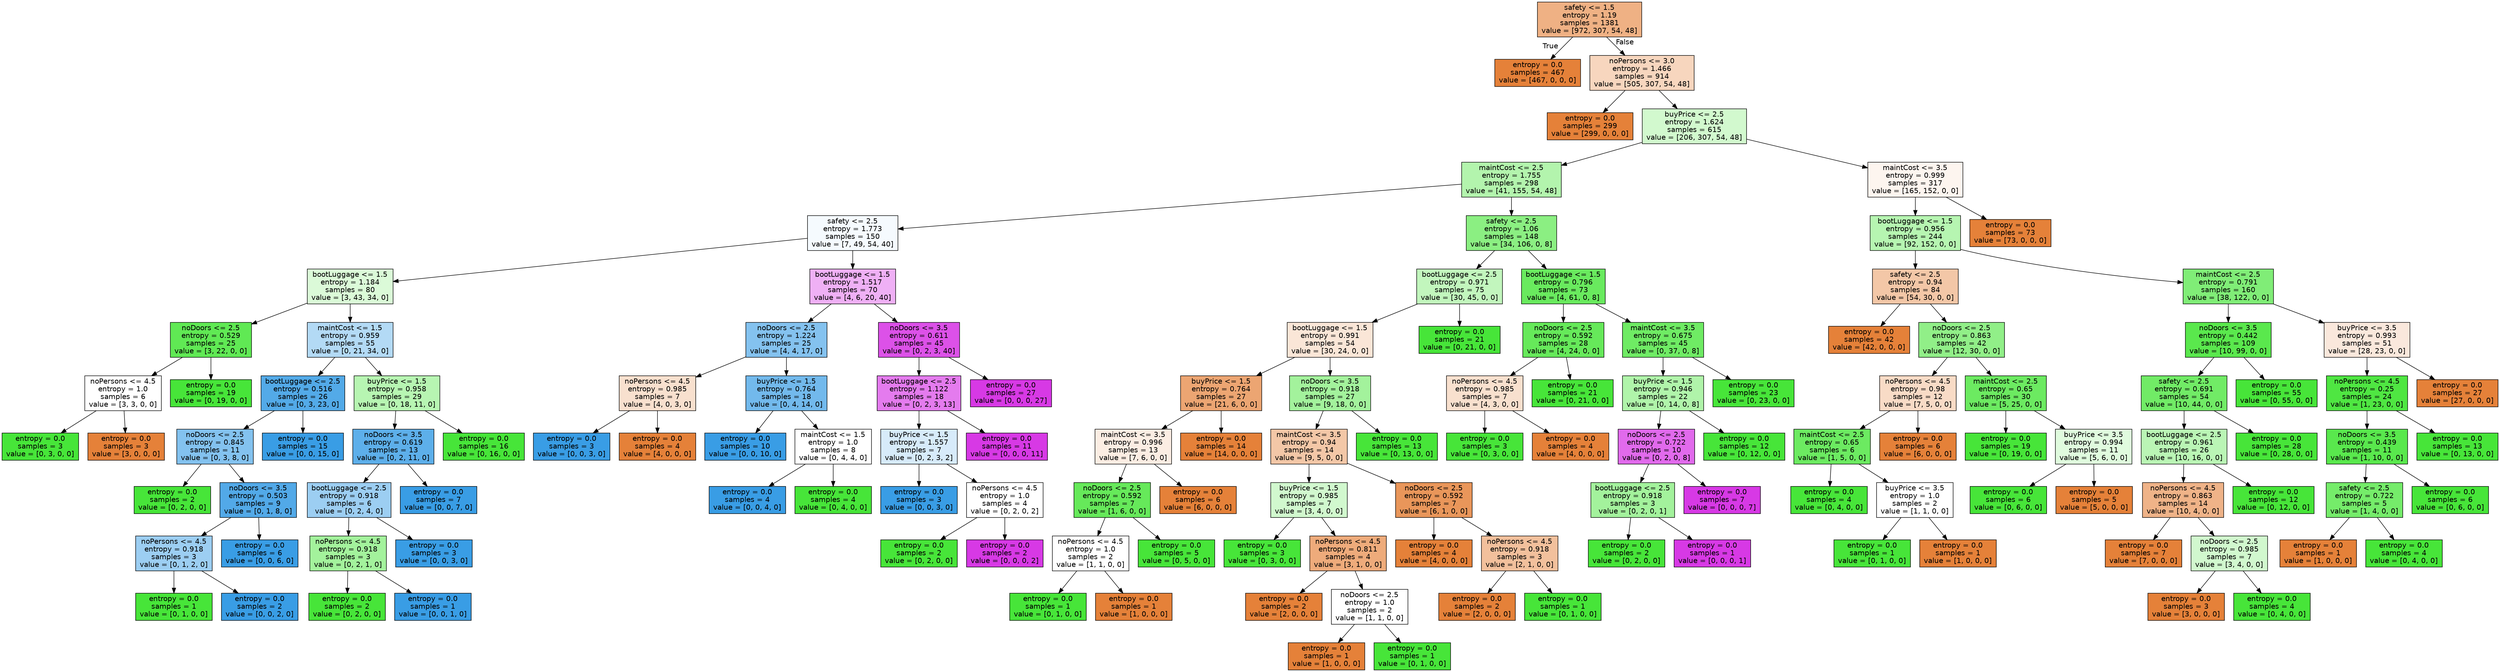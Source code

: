 digraph Tree {
node [shape=box, style="filled", color="black", fontname="helvetica"] ;
edge [fontname="helvetica"] ;
0 [label="safety <= 1.5\nentropy = 1.19\nsamples = 1381\nvalue = [972, 307, 54, 48]", fillcolor="#efb184"] ;
1 [label="entropy = 0.0\nsamples = 467\nvalue = [467, 0, 0, 0]", fillcolor="#e58139"] ;
0 -> 1 [labeldistance=2.5, labelangle=45, headlabel="True"] ;
2 [label="noPersons <= 3.0\nentropy = 1.466\nsamples = 914\nvalue = [505, 307, 54, 48]", fillcolor="#f7d6be"] ;
0 -> 2 [labeldistance=2.5, labelangle=-45, headlabel="False"] ;
3 [label="entropy = 0.0\nsamples = 299\nvalue = [299, 0, 0, 0]", fillcolor="#e58139"] ;
2 -> 3 ;
4 [label="buyPrice <= 2.5\nentropy = 1.624\nsamples = 615\nvalue = [206, 307, 54, 48]", fillcolor="#d2f9ce"] ;
2 -> 4 ;
5 [label="maintCost <= 2.5\nentropy = 1.755\nsamples = 298\nvalue = [41, 155, 54, 48]", fillcolor="#b3f4ad"] ;
4 -> 5 ;
6 [label="safety <= 2.5\nentropy = 1.773\nsamples = 150\nvalue = [7, 49, 54, 40]", fillcolor="#f5fafe"] ;
5 -> 6 ;
7 [label="bootLuggage <= 1.5\nentropy = 1.184\nsamples = 80\nvalue = [3, 43, 34, 0]", fillcolor="#dbfad8"] ;
6 -> 7 ;
8 [label="noDoors <= 2.5\nentropy = 0.529\nsamples = 25\nvalue = [3, 22, 0, 0]", fillcolor="#60e954"] ;
7 -> 8 ;
9 [label="noPersons <= 4.5\nentropy = 1.0\nsamples = 6\nvalue = [3, 3, 0, 0]", fillcolor="#ffffff"] ;
8 -> 9 ;
10 [label="entropy = 0.0\nsamples = 3\nvalue = [0, 3, 0, 0]", fillcolor="#47e539"] ;
9 -> 10 ;
11 [label="entropy = 0.0\nsamples = 3\nvalue = [3, 0, 0, 0]", fillcolor="#e58139"] ;
9 -> 11 ;
12 [label="entropy = 0.0\nsamples = 19\nvalue = [0, 19, 0, 0]", fillcolor="#47e539"] ;
8 -> 12 ;
13 [label="maintCost <= 1.5\nentropy = 0.959\nsamples = 55\nvalue = [0, 21, 34, 0]", fillcolor="#b3daf5"] ;
7 -> 13 ;
14 [label="bootLuggage <= 2.5\nentropy = 0.516\nsamples = 26\nvalue = [0, 3, 23, 0]", fillcolor="#53aae8"] ;
13 -> 14 ;
15 [label="noDoors <= 2.5\nentropy = 0.845\nsamples = 11\nvalue = [0, 3, 8, 0]", fillcolor="#83c2ef"] ;
14 -> 15 ;
16 [label="entropy = 0.0\nsamples = 2\nvalue = [0, 2, 0, 0]", fillcolor="#47e539"] ;
15 -> 16 ;
17 [label="noDoors <= 3.5\nentropy = 0.503\nsamples = 9\nvalue = [0, 1, 8, 0]", fillcolor="#52a9e8"] ;
15 -> 17 ;
18 [label="noPersons <= 4.5\nentropy = 0.918\nsamples = 3\nvalue = [0, 1, 2, 0]", fillcolor="#9ccef2"] ;
17 -> 18 ;
19 [label="entropy = 0.0\nsamples = 1\nvalue = [0, 1, 0, 0]", fillcolor="#47e539"] ;
18 -> 19 ;
20 [label="entropy = 0.0\nsamples = 2\nvalue = [0, 0, 2, 0]", fillcolor="#399de5"] ;
18 -> 20 ;
21 [label="entropy = 0.0\nsamples = 6\nvalue = [0, 0, 6, 0]", fillcolor="#399de5"] ;
17 -> 21 ;
22 [label="entropy = 0.0\nsamples = 15\nvalue = [0, 0, 15, 0]", fillcolor="#399de5"] ;
14 -> 22 ;
23 [label="buyPrice <= 1.5\nentropy = 0.958\nsamples = 29\nvalue = [0, 18, 11, 0]", fillcolor="#b7f5b2"] ;
13 -> 23 ;
24 [label="noDoors <= 3.5\nentropy = 0.619\nsamples = 13\nvalue = [0, 2, 11, 0]", fillcolor="#5dafea"] ;
23 -> 24 ;
25 [label="bootLuggage <= 2.5\nentropy = 0.918\nsamples = 6\nvalue = [0, 2, 4, 0]", fillcolor="#9ccef2"] ;
24 -> 25 ;
26 [label="noPersons <= 4.5\nentropy = 0.918\nsamples = 3\nvalue = [0, 2, 1, 0]", fillcolor="#a3f29c"] ;
25 -> 26 ;
27 [label="entropy = 0.0\nsamples = 2\nvalue = [0, 2, 0, 0]", fillcolor="#47e539"] ;
26 -> 27 ;
28 [label="entropy = 0.0\nsamples = 1\nvalue = [0, 0, 1, 0]", fillcolor="#399de5"] ;
26 -> 28 ;
29 [label="entropy = 0.0\nsamples = 3\nvalue = [0, 0, 3, 0]", fillcolor="#399de5"] ;
25 -> 29 ;
30 [label="entropy = 0.0\nsamples = 7\nvalue = [0, 0, 7, 0]", fillcolor="#399de5"] ;
24 -> 30 ;
31 [label="entropy = 0.0\nsamples = 16\nvalue = [0, 16, 0, 0]", fillcolor="#47e539"] ;
23 -> 31 ;
32 [label="bootLuggage <= 1.5\nentropy = 1.517\nsamples = 70\nvalue = [4, 6, 20, 40]", fillcolor="#efb0f5"] ;
6 -> 32 ;
33 [label="noDoors <= 2.5\nentropy = 1.224\nsamples = 25\nvalue = [4, 4, 17, 0]", fillcolor="#84c2ef"] ;
32 -> 33 ;
34 [label="noPersons <= 4.5\nentropy = 0.985\nsamples = 7\nvalue = [4, 0, 3, 0]", fillcolor="#f8e0ce"] ;
33 -> 34 ;
35 [label="entropy = 0.0\nsamples = 3\nvalue = [0, 0, 3, 0]", fillcolor="#399de5"] ;
34 -> 35 ;
36 [label="entropy = 0.0\nsamples = 4\nvalue = [4, 0, 0, 0]", fillcolor="#e58139"] ;
34 -> 36 ;
37 [label="buyPrice <= 1.5\nentropy = 0.764\nsamples = 18\nvalue = [0, 4, 14, 0]", fillcolor="#72b9ec"] ;
33 -> 37 ;
38 [label="entropy = 0.0\nsamples = 10\nvalue = [0, 0, 10, 0]", fillcolor="#399de5"] ;
37 -> 38 ;
39 [label="maintCost <= 1.5\nentropy = 1.0\nsamples = 8\nvalue = [0, 4, 4, 0]", fillcolor="#ffffff"] ;
37 -> 39 ;
40 [label="entropy = 0.0\nsamples = 4\nvalue = [0, 0, 4, 0]", fillcolor="#399de5"] ;
39 -> 40 ;
41 [label="entropy = 0.0\nsamples = 4\nvalue = [0, 4, 0, 0]", fillcolor="#47e539"] ;
39 -> 41 ;
42 [label="noDoors <= 3.5\nentropy = 0.611\nsamples = 45\nvalue = [0, 2, 3, 40]", fillcolor="#dc51e8"] ;
32 -> 42 ;
43 [label="bootLuggage <= 2.5\nentropy = 1.122\nsamples = 18\nvalue = [0, 2, 3, 13]", fillcolor="#e47bee"] ;
42 -> 43 ;
44 [label="buyPrice <= 1.5\nentropy = 1.557\nsamples = 7\nvalue = [0, 2, 3, 2]", fillcolor="#d7ebfa"] ;
43 -> 44 ;
45 [label="entropy = 0.0\nsamples = 3\nvalue = [0, 0, 3, 0]", fillcolor="#399de5"] ;
44 -> 45 ;
46 [label="noPersons <= 4.5\nentropy = 1.0\nsamples = 4\nvalue = [0, 2, 0, 2]", fillcolor="#ffffff"] ;
44 -> 46 ;
47 [label="entropy = 0.0\nsamples = 2\nvalue = [0, 2, 0, 0]", fillcolor="#47e539"] ;
46 -> 47 ;
48 [label="entropy = 0.0\nsamples = 2\nvalue = [0, 0, 0, 2]", fillcolor="#d739e5"] ;
46 -> 48 ;
49 [label="entropy = 0.0\nsamples = 11\nvalue = [0, 0, 0, 11]", fillcolor="#d739e5"] ;
43 -> 49 ;
50 [label="entropy = 0.0\nsamples = 27\nvalue = [0, 0, 0, 27]", fillcolor="#d739e5"] ;
42 -> 50 ;
51 [label="safety <= 2.5\nentropy = 1.06\nsamples = 148\nvalue = [34, 106, 0, 8]", fillcolor="#8bef82"] ;
5 -> 51 ;
52 [label="bootLuggage <= 2.5\nentropy = 0.971\nsamples = 75\nvalue = [30, 45, 0, 0]", fillcolor="#c2f6bd"] ;
51 -> 52 ;
53 [label="bootLuggage <= 1.5\nentropy = 0.991\nsamples = 54\nvalue = [30, 24, 0, 0]", fillcolor="#fae6d7"] ;
52 -> 53 ;
54 [label="buyPrice <= 1.5\nentropy = 0.764\nsamples = 27\nvalue = [21, 6, 0, 0]", fillcolor="#eca572"] ;
53 -> 54 ;
55 [label="maintCost <= 3.5\nentropy = 0.996\nsamples = 13\nvalue = [7, 6, 0, 0]", fillcolor="#fbede3"] ;
54 -> 55 ;
56 [label="noDoors <= 2.5\nentropy = 0.592\nsamples = 7\nvalue = [1, 6, 0, 0]", fillcolor="#66e95a"] ;
55 -> 56 ;
57 [label="noPersons <= 4.5\nentropy = 1.0\nsamples = 2\nvalue = [1, 1, 0, 0]", fillcolor="#ffffff"] ;
56 -> 57 ;
58 [label="entropy = 0.0\nsamples = 1\nvalue = [0, 1, 0, 0]", fillcolor="#47e539"] ;
57 -> 58 ;
59 [label="entropy = 0.0\nsamples = 1\nvalue = [1, 0, 0, 0]", fillcolor="#e58139"] ;
57 -> 59 ;
60 [label="entropy = 0.0\nsamples = 5\nvalue = [0, 5, 0, 0]", fillcolor="#47e539"] ;
56 -> 60 ;
61 [label="entropy = 0.0\nsamples = 6\nvalue = [6, 0, 0, 0]", fillcolor="#e58139"] ;
55 -> 61 ;
62 [label="entropy = 0.0\nsamples = 14\nvalue = [14, 0, 0, 0]", fillcolor="#e58139"] ;
54 -> 62 ;
63 [label="noDoors <= 3.5\nentropy = 0.918\nsamples = 27\nvalue = [9, 18, 0, 0]", fillcolor="#a3f29c"] ;
53 -> 63 ;
64 [label="maintCost <= 3.5\nentropy = 0.94\nsamples = 14\nvalue = [9, 5, 0, 0]", fillcolor="#f3c7a7"] ;
63 -> 64 ;
65 [label="buyPrice <= 1.5\nentropy = 0.985\nsamples = 7\nvalue = [3, 4, 0, 0]", fillcolor="#d1f8ce"] ;
64 -> 65 ;
66 [label="entropy = 0.0\nsamples = 3\nvalue = [0, 3, 0, 0]", fillcolor="#47e539"] ;
65 -> 66 ;
67 [label="noPersons <= 4.5\nentropy = 0.811\nsamples = 4\nvalue = [3, 1, 0, 0]", fillcolor="#eeab7b"] ;
65 -> 67 ;
68 [label="entropy = 0.0\nsamples = 2\nvalue = [2, 0, 0, 0]", fillcolor="#e58139"] ;
67 -> 68 ;
69 [label="noDoors <= 2.5\nentropy = 1.0\nsamples = 2\nvalue = [1, 1, 0, 0]", fillcolor="#ffffff"] ;
67 -> 69 ;
70 [label="entropy = 0.0\nsamples = 1\nvalue = [1, 0, 0, 0]", fillcolor="#e58139"] ;
69 -> 70 ;
71 [label="entropy = 0.0\nsamples = 1\nvalue = [0, 1, 0, 0]", fillcolor="#47e539"] ;
69 -> 71 ;
72 [label="noDoors <= 2.5\nentropy = 0.592\nsamples = 7\nvalue = [6, 1, 0, 0]", fillcolor="#e9965a"] ;
64 -> 72 ;
73 [label="entropy = 0.0\nsamples = 4\nvalue = [4, 0, 0, 0]", fillcolor="#e58139"] ;
72 -> 73 ;
74 [label="noPersons <= 4.5\nentropy = 0.918\nsamples = 3\nvalue = [2, 1, 0, 0]", fillcolor="#f2c09c"] ;
72 -> 74 ;
75 [label="entropy = 0.0\nsamples = 2\nvalue = [2, 0, 0, 0]", fillcolor="#e58139"] ;
74 -> 75 ;
76 [label="entropy = 0.0\nsamples = 1\nvalue = [0, 1, 0, 0]", fillcolor="#47e539"] ;
74 -> 76 ;
77 [label="entropy = 0.0\nsamples = 13\nvalue = [0, 13, 0, 0]", fillcolor="#47e539"] ;
63 -> 77 ;
78 [label="entropy = 0.0\nsamples = 21\nvalue = [0, 21, 0, 0]", fillcolor="#47e539"] ;
52 -> 78 ;
79 [label="bootLuggage <= 1.5\nentropy = 0.796\nsamples = 73\nvalue = [4, 61, 0, 8]", fillcolor="#69ea5e"] ;
51 -> 79 ;
80 [label="noDoors <= 2.5\nentropy = 0.592\nsamples = 28\nvalue = [4, 24, 0, 0]", fillcolor="#66e95a"] ;
79 -> 80 ;
81 [label="noPersons <= 4.5\nentropy = 0.985\nsamples = 7\nvalue = [4, 3, 0, 0]", fillcolor="#f8e0ce"] ;
80 -> 81 ;
82 [label="entropy = 0.0\nsamples = 3\nvalue = [0, 3, 0, 0]", fillcolor="#47e539"] ;
81 -> 82 ;
83 [label="entropy = 0.0\nsamples = 4\nvalue = [4, 0, 0, 0]", fillcolor="#e58139"] ;
81 -> 83 ;
84 [label="entropy = 0.0\nsamples = 21\nvalue = [0, 21, 0, 0]", fillcolor="#47e539"] ;
80 -> 84 ;
85 [label="maintCost <= 3.5\nentropy = 0.675\nsamples = 45\nvalue = [0, 37, 0, 8]", fillcolor="#6feb64"] ;
79 -> 85 ;
86 [label="buyPrice <= 1.5\nentropy = 0.946\nsamples = 22\nvalue = [0, 14, 0, 8]", fillcolor="#b0f4aa"] ;
85 -> 86 ;
87 [label="noDoors <= 2.5\nentropy = 0.722\nsamples = 10\nvalue = [0, 2, 0, 8]", fillcolor="#e16aec"] ;
86 -> 87 ;
88 [label="bootLuggage <= 2.5\nentropy = 0.918\nsamples = 3\nvalue = [0, 2, 0, 1]", fillcolor="#a3f29c"] ;
87 -> 88 ;
89 [label="entropy = 0.0\nsamples = 2\nvalue = [0, 2, 0, 0]", fillcolor="#47e539"] ;
88 -> 89 ;
90 [label="entropy = 0.0\nsamples = 1\nvalue = [0, 0, 0, 1]", fillcolor="#d739e5"] ;
88 -> 90 ;
91 [label="entropy = 0.0\nsamples = 7\nvalue = [0, 0, 0, 7]", fillcolor="#d739e5"] ;
87 -> 91 ;
92 [label="entropy = 0.0\nsamples = 12\nvalue = [0, 12, 0, 0]", fillcolor="#47e539"] ;
86 -> 92 ;
93 [label="entropy = 0.0\nsamples = 23\nvalue = [0, 23, 0, 0]", fillcolor="#47e539"] ;
85 -> 93 ;
94 [label="maintCost <= 3.5\nentropy = 0.999\nsamples = 317\nvalue = [165, 152, 0, 0]", fillcolor="#fdf5ef"] ;
4 -> 94 ;
95 [label="bootLuggage <= 1.5\nentropy = 0.956\nsamples = 244\nvalue = [92, 152, 0, 0]", fillcolor="#b6f5b1"] ;
94 -> 95 ;
96 [label="safety <= 2.5\nentropy = 0.94\nsamples = 84\nvalue = [54, 30, 0, 0]", fillcolor="#f3c7a7"] ;
95 -> 96 ;
97 [label="entropy = 0.0\nsamples = 42\nvalue = [42, 0, 0, 0]", fillcolor="#e58139"] ;
96 -> 97 ;
98 [label="noDoors <= 2.5\nentropy = 0.863\nsamples = 42\nvalue = [12, 30, 0, 0]", fillcolor="#91ef88"] ;
96 -> 98 ;
99 [label="noPersons <= 4.5\nentropy = 0.98\nsamples = 12\nvalue = [7, 5, 0, 0]", fillcolor="#f8dbc6"] ;
98 -> 99 ;
100 [label="maintCost <= 2.5\nentropy = 0.65\nsamples = 6\nvalue = [1, 5, 0, 0]", fillcolor="#6cea61"] ;
99 -> 100 ;
101 [label="entropy = 0.0\nsamples = 4\nvalue = [0, 4, 0, 0]", fillcolor="#47e539"] ;
100 -> 101 ;
102 [label="buyPrice <= 3.5\nentropy = 1.0\nsamples = 2\nvalue = [1, 1, 0, 0]", fillcolor="#ffffff"] ;
100 -> 102 ;
103 [label="entropy = 0.0\nsamples = 1\nvalue = [0, 1, 0, 0]", fillcolor="#47e539"] ;
102 -> 103 ;
104 [label="entropy = 0.0\nsamples = 1\nvalue = [1, 0, 0, 0]", fillcolor="#e58139"] ;
102 -> 104 ;
105 [label="entropy = 0.0\nsamples = 6\nvalue = [6, 0, 0, 0]", fillcolor="#e58139"] ;
99 -> 105 ;
106 [label="maintCost <= 2.5\nentropy = 0.65\nsamples = 30\nvalue = [5, 25, 0, 0]", fillcolor="#6cea61"] ;
98 -> 106 ;
107 [label="entropy = 0.0\nsamples = 19\nvalue = [0, 19, 0, 0]", fillcolor="#47e539"] ;
106 -> 107 ;
108 [label="buyPrice <= 3.5\nentropy = 0.994\nsamples = 11\nvalue = [5, 6, 0, 0]", fillcolor="#e0fbde"] ;
106 -> 108 ;
109 [label="entropy = 0.0\nsamples = 6\nvalue = [0, 6, 0, 0]", fillcolor="#47e539"] ;
108 -> 109 ;
110 [label="entropy = 0.0\nsamples = 5\nvalue = [5, 0, 0, 0]", fillcolor="#e58139"] ;
108 -> 110 ;
111 [label="maintCost <= 2.5\nentropy = 0.791\nsamples = 160\nvalue = [38, 122, 0, 0]", fillcolor="#80ed77"] ;
95 -> 111 ;
112 [label="noDoors <= 3.5\nentropy = 0.442\nsamples = 109\nvalue = [10, 99, 0, 0]", fillcolor="#5ae84d"] ;
111 -> 112 ;
113 [label="safety <= 2.5\nentropy = 0.691\nsamples = 54\nvalue = [10, 44, 0, 0]", fillcolor="#71eb66"] ;
112 -> 113 ;
114 [label="bootLuggage <= 2.5\nentropy = 0.961\nsamples = 26\nvalue = [10, 16, 0, 0]", fillcolor="#baf5b5"] ;
113 -> 114 ;
115 [label="noPersons <= 4.5\nentropy = 0.863\nsamples = 14\nvalue = [10, 4, 0, 0]", fillcolor="#efb388"] ;
114 -> 115 ;
116 [label="entropy = 0.0\nsamples = 7\nvalue = [7, 0, 0, 0]", fillcolor="#e58139"] ;
115 -> 116 ;
117 [label="noDoors <= 2.5\nentropy = 0.985\nsamples = 7\nvalue = [3, 4, 0, 0]", fillcolor="#d1f8ce"] ;
115 -> 117 ;
118 [label="entropy = 0.0\nsamples = 3\nvalue = [3, 0, 0, 0]", fillcolor="#e58139"] ;
117 -> 118 ;
119 [label="entropy = 0.0\nsamples = 4\nvalue = [0, 4, 0, 0]", fillcolor="#47e539"] ;
117 -> 119 ;
120 [label="entropy = 0.0\nsamples = 12\nvalue = [0, 12, 0, 0]", fillcolor="#47e539"] ;
114 -> 120 ;
121 [label="entropy = 0.0\nsamples = 28\nvalue = [0, 28, 0, 0]", fillcolor="#47e539"] ;
113 -> 121 ;
122 [label="entropy = 0.0\nsamples = 55\nvalue = [0, 55, 0, 0]", fillcolor="#47e539"] ;
112 -> 122 ;
123 [label="buyPrice <= 3.5\nentropy = 0.993\nsamples = 51\nvalue = [28, 23, 0, 0]", fillcolor="#fae8dc"] ;
111 -> 123 ;
124 [label="noPersons <= 4.5\nentropy = 0.25\nsamples = 24\nvalue = [1, 23, 0, 0]", fillcolor="#4fe642"] ;
123 -> 124 ;
125 [label="noDoors <= 3.5\nentropy = 0.439\nsamples = 11\nvalue = [1, 10, 0, 0]", fillcolor="#59e84d"] ;
124 -> 125 ;
126 [label="safety <= 2.5\nentropy = 0.722\nsamples = 5\nvalue = [1, 4, 0, 0]", fillcolor="#75ec6a"] ;
125 -> 126 ;
127 [label="entropy = 0.0\nsamples = 1\nvalue = [1, 0, 0, 0]", fillcolor="#e58139"] ;
126 -> 127 ;
128 [label="entropy = 0.0\nsamples = 4\nvalue = [0, 4, 0, 0]", fillcolor="#47e539"] ;
126 -> 128 ;
129 [label="entropy = 0.0\nsamples = 6\nvalue = [0, 6, 0, 0]", fillcolor="#47e539"] ;
125 -> 129 ;
130 [label="entropy = 0.0\nsamples = 13\nvalue = [0, 13, 0, 0]", fillcolor="#47e539"] ;
124 -> 130 ;
131 [label="entropy = 0.0\nsamples = 27\nvalue = [27, 0, 0, 0]", fillcolor="#e58139"] ;
123 -> 131 ;
132 [label="entropy = 0.0\nsamples = 73\nvalue = [73, 0, 0, 0]", fillcolor="#e58139"] ;
94 -> 132 ;
}